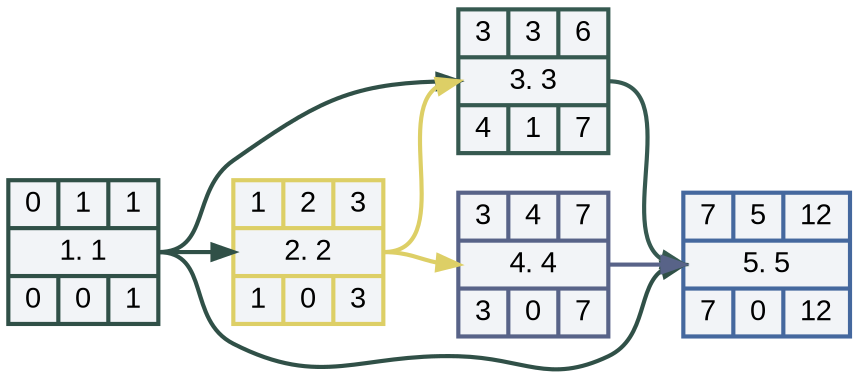         digraph NetworkGraph
        {
           //graph [charset = "utf8"]
           rankdir = LR
           layout = dot
           splines = spline
           node [style = "filled, bold", fillcolor = "#f2f4f7", fontname = "Arial"]
           edge [penwidth = 2]
           v1 [fontname = "Arial",color = "#305047", shape = record, label = "{ 0 | 1 | 1 } |  <mI1> 1. 1 | {0 | 0 | 1 }"]
   v2 [fontname = "Arial",color = "#ddcf66", shape = record, label = "{ 1 | 2 | 3 } |  <mI2> 2. 2 | {1 | 0 | 3 }"]
   v3 [fontname = "Arial",color = "#365950", shape = record, label = "{ 3 | 3 | 6 } |  <mI3> 3. 3 | {4 | 1 | 7 }"]
   v4 [fontname = "Arial",color = "#586388", shape = record, label = "{ 3 | 4 | 7 } |  <mI4> 4. 4 | {3 | 0 | 7 }"]
   v5 [fontname = "Arial",color = "#45689e", shape = record, label = "{ 7 | 5 | 12 } |  <mI5> 5. 5 | {7 | 0 | 12 }"]
   v1:<mI1> -> v2:<mI2> [color = "#305047"]
   v2:<mI2> -> v3:<mI3> [color = "#ddcf66"]
   v1:<mI1> -> v3:<mI3> [color = "#305047"]
   v2:<mI2> -> v4:<mI4> [color = "#ddcf66"]
   v1:<mI1> -> v5:<mI5> [color = "#305047"]
   v3:<mI3> -> v5:<mI5> [color = "#365950"]
   v4:<mI4> -> v5:<mI5> [color = "#586388"]

}